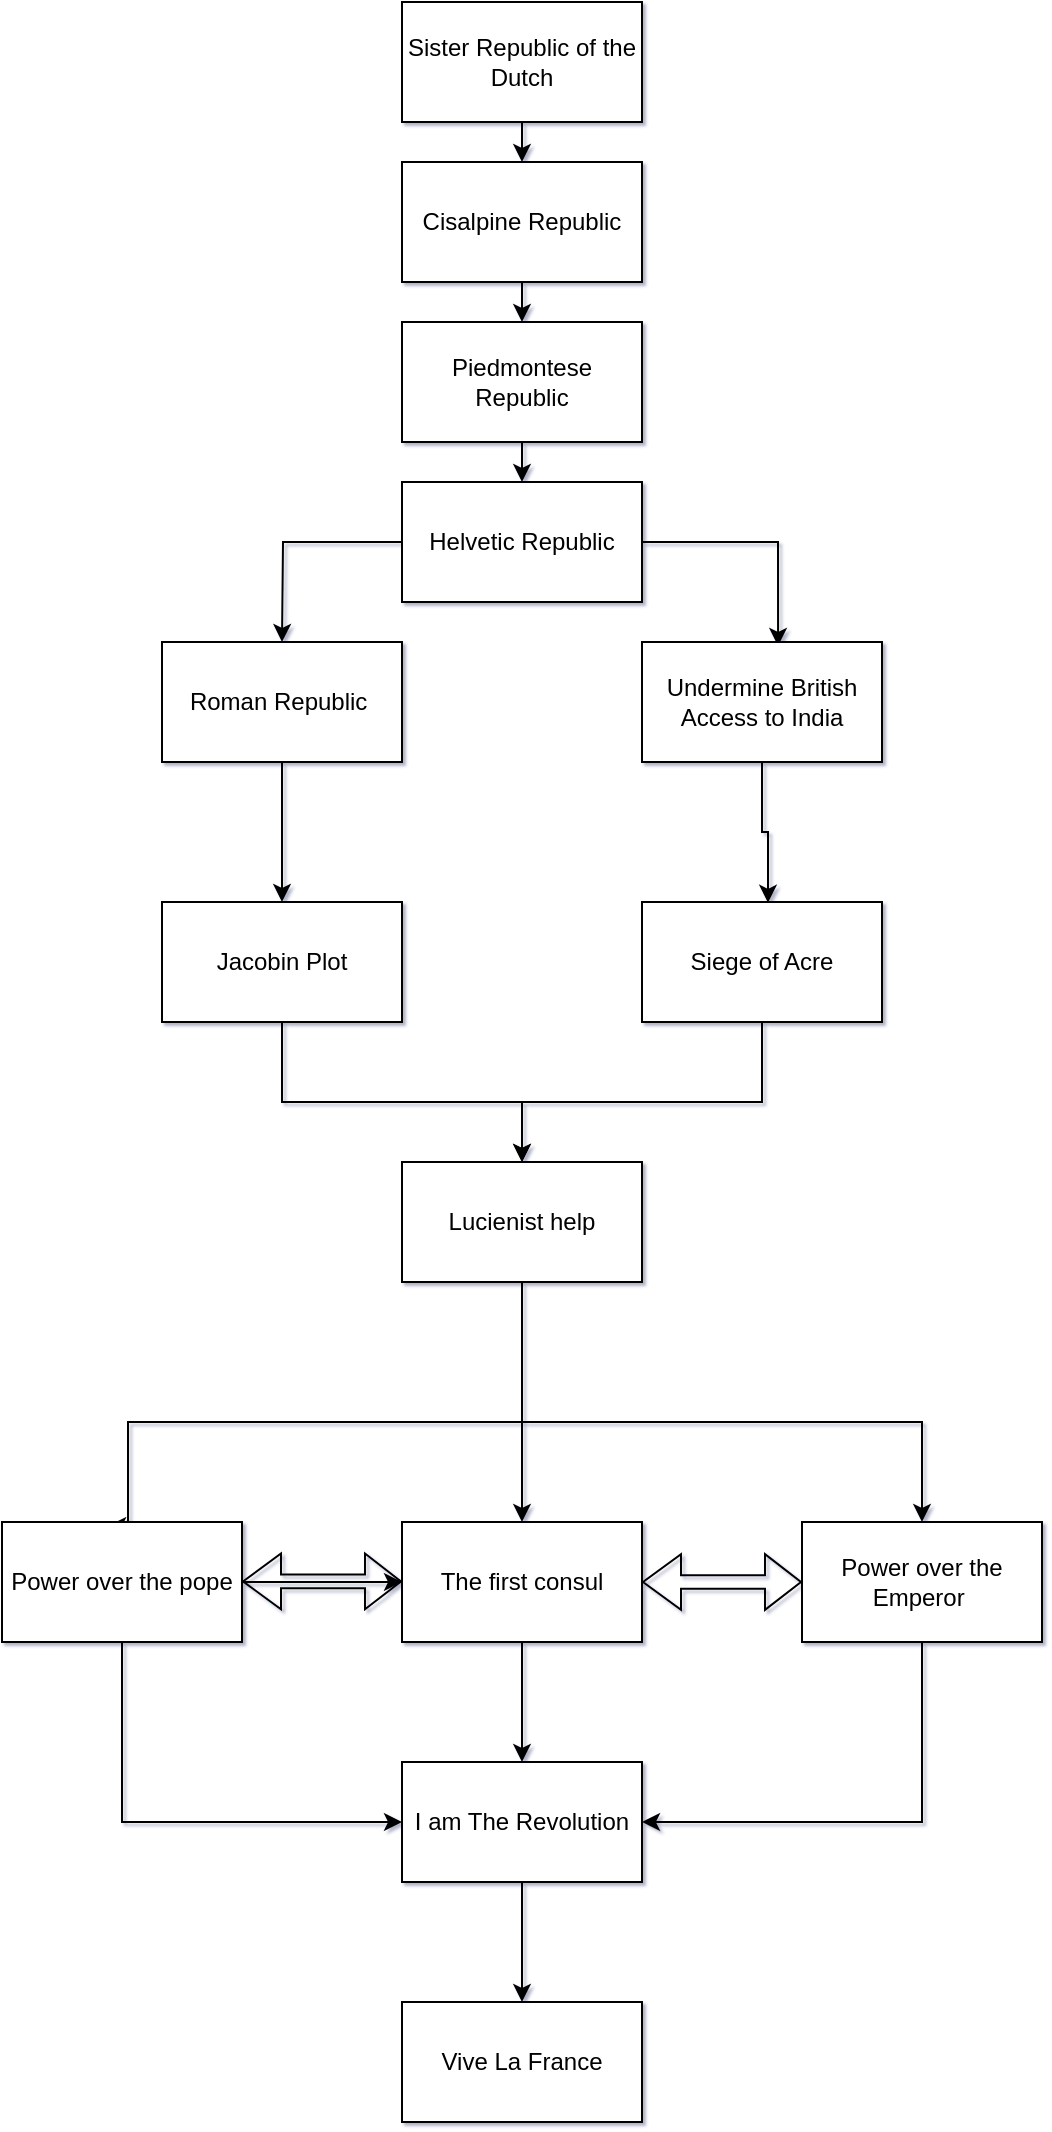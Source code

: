 <mxfile version="16.1.2" type="device"><diagram id="1d4nGFuIeH1OPyMS3UdM" name="Page-1"><mxGraphModel dx="1422" dy="865" grid="1" gridSize="10" guides="1" tooltips="1" connect="1" arrows="1" fold="1" page="1" pageScale="1" pageWidth="827" pageHeight="1169" background="none" math="0" shadow="1"><root><mxCell id="0"/><mxCell id="1" parent="0"/><mxCell id="9lLOX1-eoQInp4o5NhWY-2" style="edgeStyle=orthogonalEdgeStyle;rounded=0;orthogonalLoop=1;jettySize=auto;html=1;" parent="1" source="9lLOX1-eoQInp4o5NhWY-1" edge="1"><mxGeometry relative="1" as="geometry"><mxPoint x="400" y="120" as="targetPoint"/></mxGeometry></mxCell><mxCell id="9lLOX1-eoQInp4o5NhWY-1" value="Sister Republic of the Dutch" style="rounded=0;whiteSpace=wrap;html=1;" parent="1" vertex="1"><mxGeometry x="340" y="40" width="120" height="60" as="geometry"/></mxCell><mxCell id="9lLOX1-eoQInp4o5NhWY-4" style="edgeStyle=orthogonalEdgeStyle;rounded=0;orthogonalLoop=1;jettySize=auto;html=1;" parent="1" source="9lLOX1-eoQInp4o5NhWY-3" edge="1"><mxGeometry relative="1" as="geometry"><mxPoint x="400" y="200" as="targetPoint"/></mxGeometry></mxCell><mxCell id="9lLOX1-eoQInp4o5NhWY-3" value="Cisalpine Republic" style="rounded=0;whiteSpace=wrap;html=1;" parent="1" vertex="1"><mxGeometry x="340" y="120" width="120" height="60" as="geometry"/></mxCell><mxCell id="9lLOX1-eoQInp4o5NhWY-6" style="edgeStyle=orthogonalEdgeStyle;rounded=0;orthogonalLoop=1;jettySize=auto;html=1;" parent="1" source="9lLOX1-eoQInp4o5NhWY-5" edge="1"><mxGeometry relative="1" as="geometry"><mxPoint x="400" y="280" as="targetPoint"/></mxGeometry></mxCell><mxCell id="9lLOX1-eoQInp4o5NhWY-5" value="Piedmontese Republic" style="rounded=0;whiteSpace=wrap;html=1;" parent="1" vertex="1"><mxGeometry x="340" y="200" width="120" height="60" as="geometry"/></mxCell><mxCell id="9lLOX1-eoQInp4o5NhWY-8" style="edgeStyle=orthogonalEdgeStyle;rounded=0;orthogonalLoop=1;jettySize=auto;html=1;" parent="1" source="9lLOX1-eoQInp4o5NhWY-7" edge="1"><mxGeometry relative="1" as="geometry"><mxPoint x="280" y="360" as="targetPoint"/></mxGeometry></mxCell><mxCell id="9lLOX1-eoQInp4o5NhWY-32" style="edgeStyle=orthogonalEdgeStyle;rounded=0;orthogonalLoop=1;jettySize=auto;html=1;entryX=0.567;entryY=0.033;entryDx=0;entryDy=0;entryPerimeter=0;" parent="1" source="9lLOX1-eoQInp4o5NhWY-7" target="9lLOX1-eoQInp4o5NhWY-10" edge="1"><mxGeometry relative="1" as="geometry"><Array as="points"><mxPoint x="528" y="310"/></Array></mxGeometry></mxCell><mxCell id="9lLOX1-eoQInp4o5NhWY-7" value="Helvetic Republic" style="rounded=0;whiteSpace=wrap;html=1;" parent="1" vertex="1"><mxGeometry x="340" y="280" width="120" height="60" as="geometry"/></mxCell><mxCell id="9lLOX1-eoQInp4o5NhWY-44" style="edgeStyle=orthogonalEdgeStyle;rounded=0;orthogonalLoop=1;jettySize=auto;html=1;" parent="1" source="9lLOX1-eoQInp4o5NhWY-9" target="9lLOX1-eoQInp4o5NhWY-14" edge="1"><mxGeometry relative="1" as="geometry"/></mxCell><mxCell id="9lLOX1-eoQInp4o5NhWY-9" value="Roman Republic&amp;nbsp;" style="rounded=0;whiteSpace=wrap;html=1;" parent="1" vertex="1"><mxGeometry x="220" y="360" width="120" height="60" as="geometry"/></mxCell><mxCell id="9lLOX1-eoQInp4o5NhWY-45" style="edgeStyle=orthogonalEdgeStyle;rounded=0;orthogonalLoop=1;jettySize=auto;html=1;entryX=0.525;entryY=0.007;entryDx=0;entryDy=0;entryPerimeter=0;" parent="1" source="9lLOX1-eoQInp4o5NhWY-10" target="9lLOX1-eoQInp4o5NhWY-13" edge="1"><mxGeometry relative="1" as="geometry"/></mxCell><mxCell id="9lLOX1-eoQInp4o5NhWY-10" value="Undermine British Access to India" style="rounded=0;whiteSpace=wrap;html=1;" parent="1" vertex="1"><mxGeometry x="460" y="360" width="120" height="60" as="geometry"/></mxCell><mxCell id="9lLOX1-eoQInp4o5NhWY-46" style="edgeStyle=orthogonalEdgeStyle;rounded=0;orthogonalLoop=1;jettySize=auto;html=1;" parent="1" source="9lLOX1-eoQInp4o5NhWY-13" target="9lLOX1-eoQInp4o5NhWY-17" edge="1"><mxGeometry relative="1" as="geometry"><Array as="points"><mxPoint x="520" y="590"/><mxPoint x="400" y="590"/></Array></mxGeometry></mxCell><mxCell id="9lLOX1-eoQInp4o5NhWY-13" value="Siege of Acre" style="rounded=0;whiteSpace=wrap;html=1;" parent="1" vertex="1"><mxGeometry x="460" y="490" width="120" height="60" as="geometry"/></mxCell><mxCell id="9lLOX1-eoQInp4o5NhWY-47" style="edgeStyle=orthogonalEdgeStyle;rounded=0;orthogonalLoop=1;jettySize=auto;html=1;" parent="1" source="9lLOX1-eoQInp4o5NhWY-14" edge="1"><mxGeometry relative="1" as="geometry"><mxPoint x="400" y="620" as="targetPoint"/><Array as="points"><mxPoint x="280" y="590"/><mxPoint x="400" y="590"/></Array></mxGeometry></mxCell><mxCell id="9lLOX1-eoQInp4o5NhWY-14" value="Jacobin Plot" style="rounded=0;whiteSpace=wrap;html=1;" parent="1" vertex="1"><mxGeometry x="220" y="490" width="120" height="60" as="geometry"/></mxCell><mxCell id="9lLOX1-eoQInp4o5NhWY-21" style="edgeStyle=orthogonalEdgeStyle;rounded=0;orthogonalLoop=1;jettySize=auto;html=1;entryX=0.5;entryY=0;entryDx=0;entryDy=0;" parent="1" source="9lLOX1-eoQInp4o5NhWY-17" target="9lLOX1-eoQInp4o5NhWY-20" edge="1"><mxGeometry relative="1" as="geometry"/></mxCell><mxCell id="9lLOX1-eoQInp4o5NhWY-22" style="edgeStyle=orthogonalEdgeStyle;rounded=0;orthogonalLoop=1;jettySize=auto;html=1;" parent="1" source="9lLOX1-eoQInp4o5NhWY-17" edge="1"><mxGeometry relative="1" as="geometry"><mxPoint x="600" y="800" as="targetPoint"/><Array as="points"><mxPoint x="400" y="750"/><mxPoint x="600" y="750"/></Array></mxGeometry></mxCell><mxCell id="9lLOX1-eoQInp4o5NhWY-25" style="edgeStyle=orthogonalEdgeStyle;rounded=0;orthogonalLoop=1;jettySize=auto;html=1;entryX=0.442;entryY=0.033;entryDx=0;entryDy=0;entryPerimeter=0;" parent="1" source="9lLOX1-eoQInp4o5NhWY-17" target="9lLOX1-eoQInp4o5NhWY-24" edge="1"><mxGeometry relative="1" as="geometry"><Array as="points"><mxPoint x="400" y="750"/><mxPoint x="203" y="750"/></Array></mxGeometry></mxCell><mxCell id="9lLOX1-eoQInp4o5NhWY-17" value="Lucienist help" style="rounded=0;whiteSpace=wrap;html=1;" parent="1" vertex="1"><mxGeometry x="340" y="620" width="120" height="60" as="geometry"/></mxCell><mxCell id="9lLOX1-eoQInp4o5NhWY-26" style="edgeStyle=orthogonalEdgeStyle;rounded=0;orthogonalLoop=1;jettySize=auto;html=1;" parent="1" source="9lLOX1-eoQInp4o5NhWY-20" edge="1"><mxGeometry relative="1" as="geometry"><mxPoint x="400" y="920" as="targetPoint"/></mxGeometry></mxCell><mxCell id="9lLOX1-eoQInp4o5NhWY-20" value="The first consul" style="rounded=0;whiteSpace=wrap;html=1;" parent="1" vertex="1"><mxGeometry x="340" y="800" width="120" height="60" as="geometry"/></mxCell><mxCell id="9lLOX1-eoQInp4o5NhWY-30" style="edgeStyle=orthogonalEdgeStyle;rounded=0;orthogonalLoop=1;jettySize=auto;html=1;entryX=1;entryY=0.5;entryDx=0;entryDy=0;" parent="1" source="9lLOX1-eoQInp4o5NhWY-23" target="9lLOX1-eoQInp4o5NhWY-27" edge="1"><mxGeometry relative="1" as="geometry"><Array as="points"><mxPoint x="600" y="950"/></Array></mxGeometry></mxCell><mxCell id="9lLOX1-eoQInp4o5NhWY-23" value="Power over the Emperor&amp;nbsp;" style="rounded=0;whiteSpace=wrap;html=1;" parent="1" vertex="1"><mxGeometry x="540" y="800" width="120" height="60" as="geometry"/></mxCell><mxCell id="9lLOX1-eoQInp4o5NhWY-28" style="edgeStyle=orthogonalEdgeStyle;rounded=0;orthogonalLoop=1;jettySize=auto;html=1;entryX=0;entryY=0.5;entryDx=0;entryDy=0;" parent="1" source="9lLOX1-eoQInp4o5NhWY-24" target="9lLOX1-eoQInp4o5NhWY-27" edge="1"><mxGeometry relative="1" as="geometry"><Array as="points"><mxPoint x="200" y="950"/></Array></mxGeometry></mxCell><mxCell id="9lLOX1-eoQInp4o5NhWY-43" value="" style="edgeStyle=orthogonalEdgeStyle;rounded=0;orthogonalLoop=1;jettySize=auto;html=1;" parent="1" source="9lLOX1-eoQInp4o5NhWY-24" target="9lLOX1-eoQInp4o5NhWY-20" edge="1"><mxGeometry relative="1" as="geometry"/></mxCell><mxCell id="9lLOX1-eoQInp4o5NhWY-24" value="Power over the pope" style="rounded=0;whiteSpace=wrap;html=1;" parent="1" vertex="1"><mxGeometry x="140" y="800" width="120" height="60" as="geometry"/></mxCell><mxCell id="9lLOX1-eoQInp4o5NhWY-38" style="edgeStyle=orthogonalEdgeStyle;rounded=0;orthogonalLoop=1;jettySize=auto;html=1;" parent="1" source="9lLOX1-eoQInp4o5NhWY-27" edge="1"><mxGeometry relative="1" as="geometry"><mxPoint x="400" y="1040" as="targetPoint"/></mxGeometry></mxCell><mxCell id="9lLOX1-eoQInp4o5NhWY-27" value="I am The Revolution" style="rounded=0;whiteSpace=wrap;html=1;" parent="1" vertex="1"><mxGeometry x="340" y="920" width="120" height="60" as="geometry"/></mxCell><mxCell id="9lLOX1-eoQInp4o5NhWY-39" value="Vive La France" style="rounded=0;whiteSpace=wrap;html=1;" parent="1" vertex="1"><mxGeometry x="340" y="1040" width="120" height="60" as="geometry"/></mxCell><mxCell id="9lLOX1-eoQInp4o5NhWY-41" value="" style="shape=flexArrow;endArrow=classic;startArrow=classic;html=1;rounded=0;width=6.857;endSize=5.669;" parent="1" edge="1"><mxGeometry width="100" height="100" relative="1" as="geometry"><mxPoint x="460" y="830" as="sourcePoint"/><mxPoint x="540" y="830" as="targetPoint"/></mxGeometry></mxCell><mxCell id="9lLOX1-eoQInp4o5NhWY-42" value="" style="shape=flexArrow;endArrow=classic;startArrow=classic;html=1;rounded=0;width=6.857;endSize=5.669;exitX=1;exitY=0.495;exitDx=0;exitDy=0;exitPerimeter=0;" parent="1" source="9lLOX1-eoQInp4o5NhWY-24" edge="1"><mxGeometry width="100" height="100" relative="1" as="geometry"><mxPoint x="270" y="830" as="sourcePoint"/><mxPoint x="340" y="829.71" as="targetPoint"/></mxGeometry></mxCell></root></mxGraphModel></diagram></mxfile>